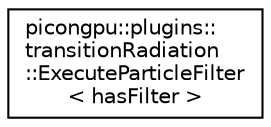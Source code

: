 digraph "Graphical Class Hierarchy"
{
 // LATEX_PDF_SIZE
  edge [fontname="Helvetica",fontsize="10",labelfontname="Helvetica",labelfontsize="10"];
  node [fontname="Helvetica",fontsize="10",shape=record];
  rankdir="LR";
  Node0 [label="picongpu::plugins::\ltransitionRadiation\l::ExecuteParticleFilter\l\< hasFilter \>",height=0.2,width=0.4,color="black", fillcolor="white", style="filled",URL="$structpicongpu_1_1plugins_1_1transition_radiation_1_1_execute_particle_filter.html",tooltip="read the transitionRadiationMask of a species"];
}
